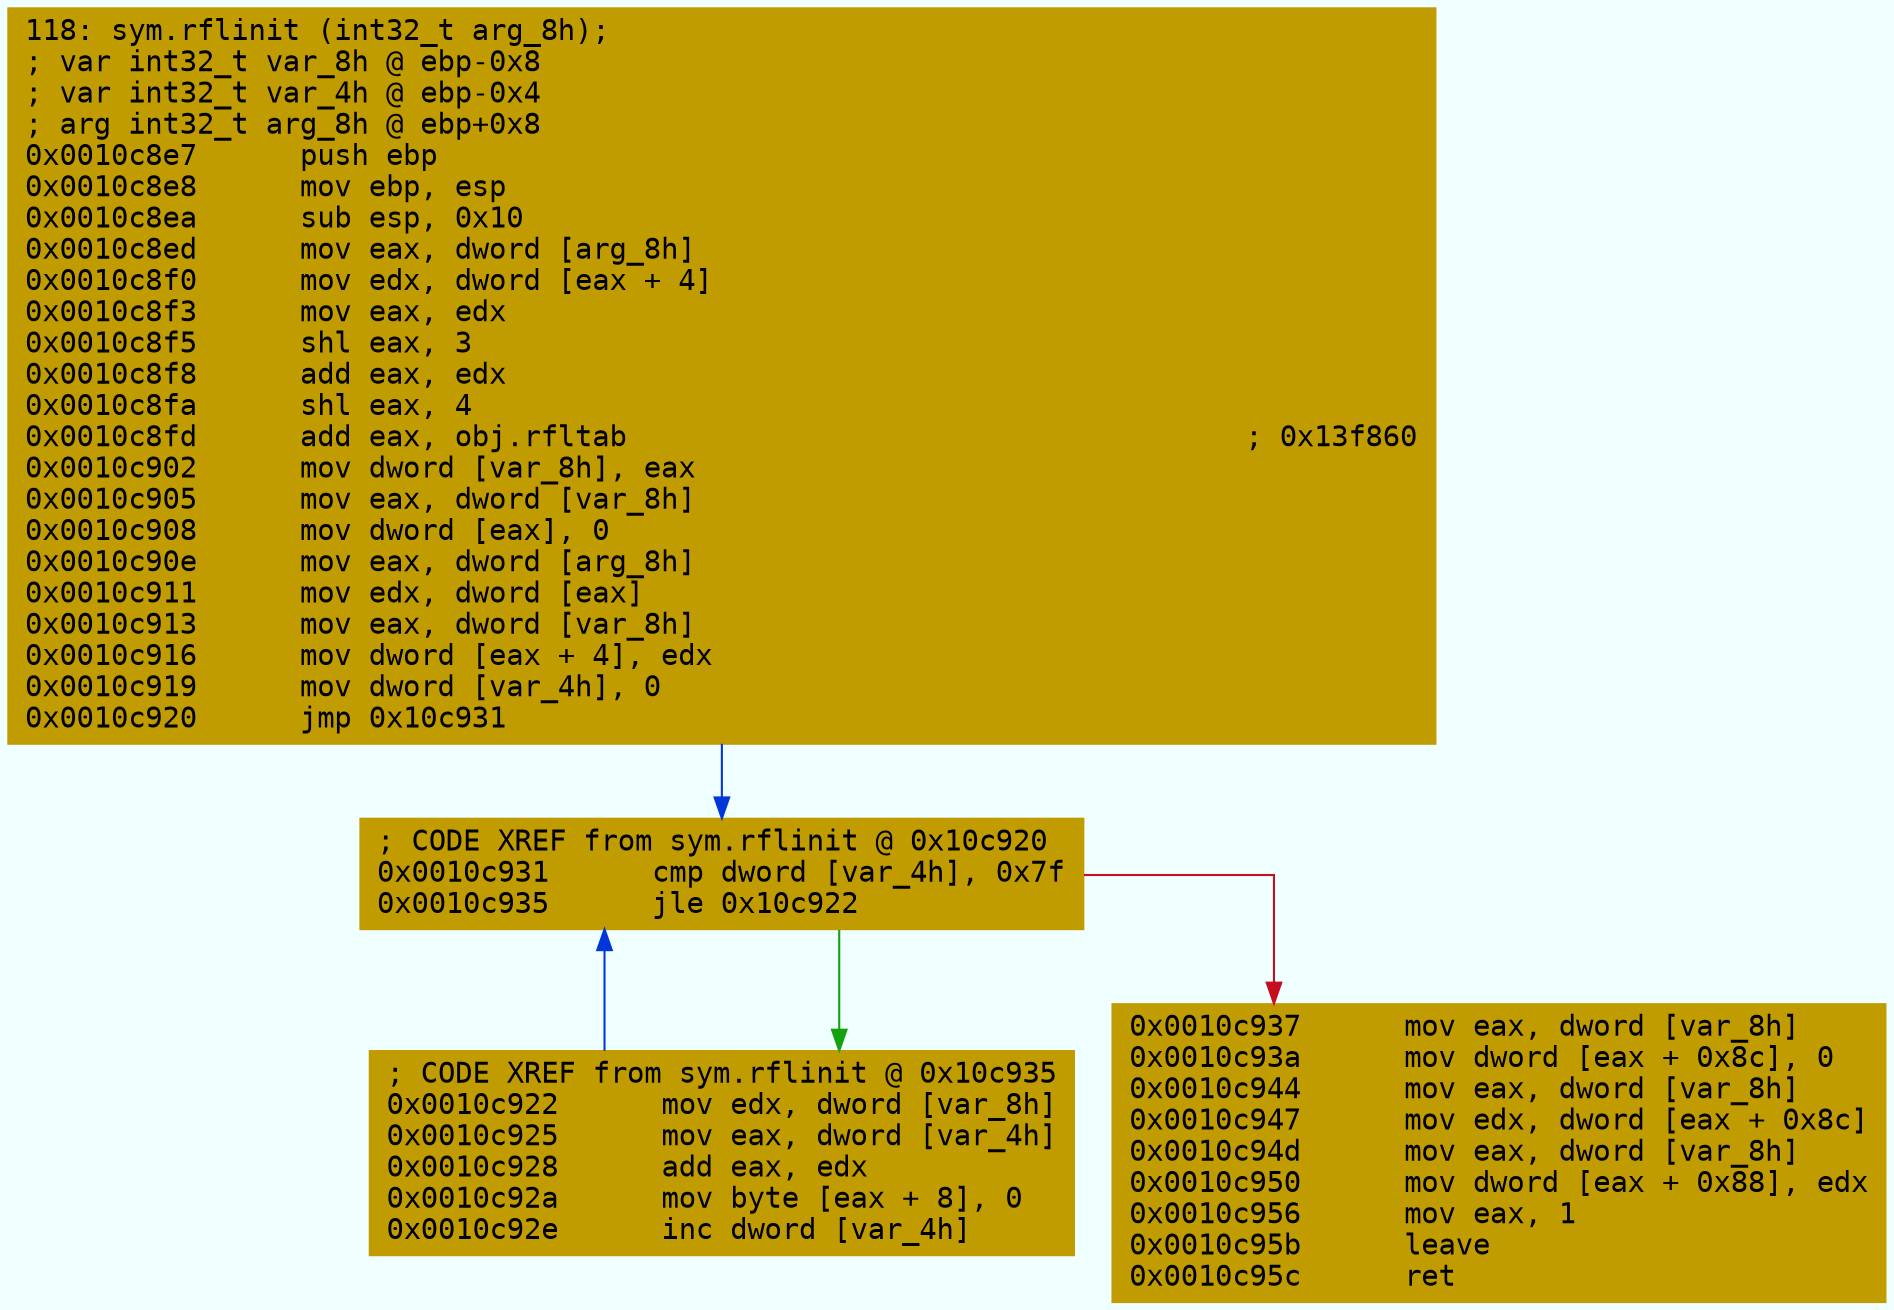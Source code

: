 digraph code {
	graph [bgcolor=azure fontsize=8 fontname="Courier" splines="ortho"];
	node [fillcolor=gray style=filled shape=box];
	edge [arrowhead="normal"];
	"0x0010c8e7" [URL="sym.rflinit/0x0010c8e7", fillcolor="#c19c00",color="#c19c00", fontname="Courier",label="118: sym.rflinit (int32_t arg_8h);\l; var int32_t var_8h @ ebp-0x8\l; var int32_t var_4h @ ebp-0x4\l; arg int32_t arg_8h @ ebp+0x8\l0x0010c8e7      push ebp\l0x0010c8e8      mov ebp, esp\l0x0010c8ea      sub esp, 0x10\l0x0010c8ed      mov eax, dword [arg_8h]\l0x0010c8f0      mov edx, dword [eax + 4]\l0x0010c8f3      mov eax, edx\l0x0010c8f5      shl eax, 3\l0x0010c8f8      add eax, edx\l0x0010c8fa      shl eax, 4\l0x0010c8fd      add eax, obj.rfltab                                    ; 0x13f860\l0x0010c902      mov dword [var_8h], eax\l0x0010c905      mov eax, dword [var_8h]\l0x0010c908      mov dword [eax], 0\l0x0010c90e      mov eax, dword [arg_8h]\l0x0010c911      mov edx, dword [eax]\l0x0010c913      mov eax, dword [var_8h]\l0x0010c916      mov dword [eax + 4], edx\l0x0010c919      mov dword [var_4h], 0\l0x0010c920      jmp 0x10c931\l"]
	"0x0010c922" [URL="sym.rflinit/0x0010c922", fillcolor="#c19c00",color="#c19c00", fontname="Courier",label="; CODE XREF from sym.rflinit @ 0x10c935\l0x0010c922      mov edx, dword [var_8h]\l0x0010c925      mov eax, dword [var_4h]\l0x0010c928      add eax, edx\l0x0010c92a      mov byte [eax + 8], 0\l0x0010c92e      inc dword [var_4h]\l"]
	"0x0010c931" [URL="sym.rflinit/0x0010c931", fillcolor="#c19c00",color="#c19c00", fontname="Courier",label="; CODE XREF from sym.rflinit @ 0x10c920\l0x0010c931      cmp dword [var_4h], 0x7f\l0x0010c935      jle 0x10c922\l"]
	"0x0010c937" [URL="sym.rflinit/0x0010c937", fillcolor="#c19c00",color="#c19c00", fontname="Courier",label="0x0010c937      mov eax, dword [var_8h]\l0x0010c93a      mov dword [eax + 0x8c], 0\l0x0010c944      mov eax, dword [var_8h]\l0x0010c947      mov edx, dword [eax + 0x8c]\l0x0010c94d      mov eax, dword [var_8h]\l0x0010c950      mov dword [eax + 0x88], edx\l0x0010c956      mov eax, 1\l0x0010c95b      leave\l0x0010c95c      ret\l"]
        "0x0010c8e7" -> "0x0010c931" [color="#0037da"];
        "0x0010c922" -> "0x0010c931" [color="#0037da"];
        "0x0010c931" -> "0x0010c922" [color="#13a10e"];
        "0x0010c931" -> "0x0010c937" [color="#c50f1f"];
}

